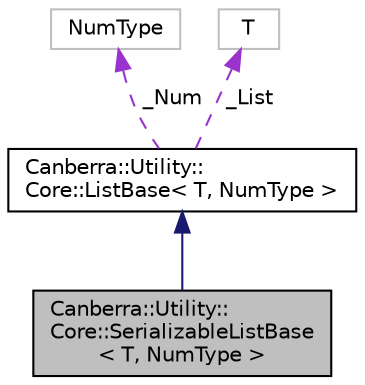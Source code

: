 digraph "Canberra::Utility::Core::SerializableListBase&lt; T, NumType &gt;"
{
  edge [fontname="Helvetica",fontsize="10",labelfontname="Helvetica",labelfontsize="10"];
  node [fontname="Helvetica",fontsize="10",shape=record];
  Node2 [label="Canberra::Utility::\lCore::SerializableListBase\l\< T, NumType \>",height=0.2,width=0.4,color="black", fillcolor="grey75", style="filled", fontcolor="black"];
  Node3 -> Node2 [dir="back",color="midnightblue",fontsize="10",style="solid",fontname="Helvetica"];
  Node3 [label="Canberra::Utility::\lCore::ListBase\< T, NumType \>",height=0.2,width=0.4,color="black", fillcolor="white", style="filled",URL="$d9/d6e/class_canberra_1_1_utility_1_1_core_1_1_list_base.html",tooltip="This template is used to create a simple list. STL is not used here because the intention is to use t..."];
  Node4 -> Node3 [dir="back",color="darkorchid3",fontsize="10",style="dashed",label=" _Num" ,fontname="Helvetica"];
  Node4 [label="NumType",height=0.2,width=0.4,color="grey75", fillcolor="white", style="filled"];
  Node5 -> Node3 [dir="back",color="darkorchid3",fontsize="10",style="dashed",label=" _List" ,fontname="Helvetica"];
  Node5 [label="T",height=0.2,width=0.4,color="grey75", fillcolor="white", style="filled"];
}
